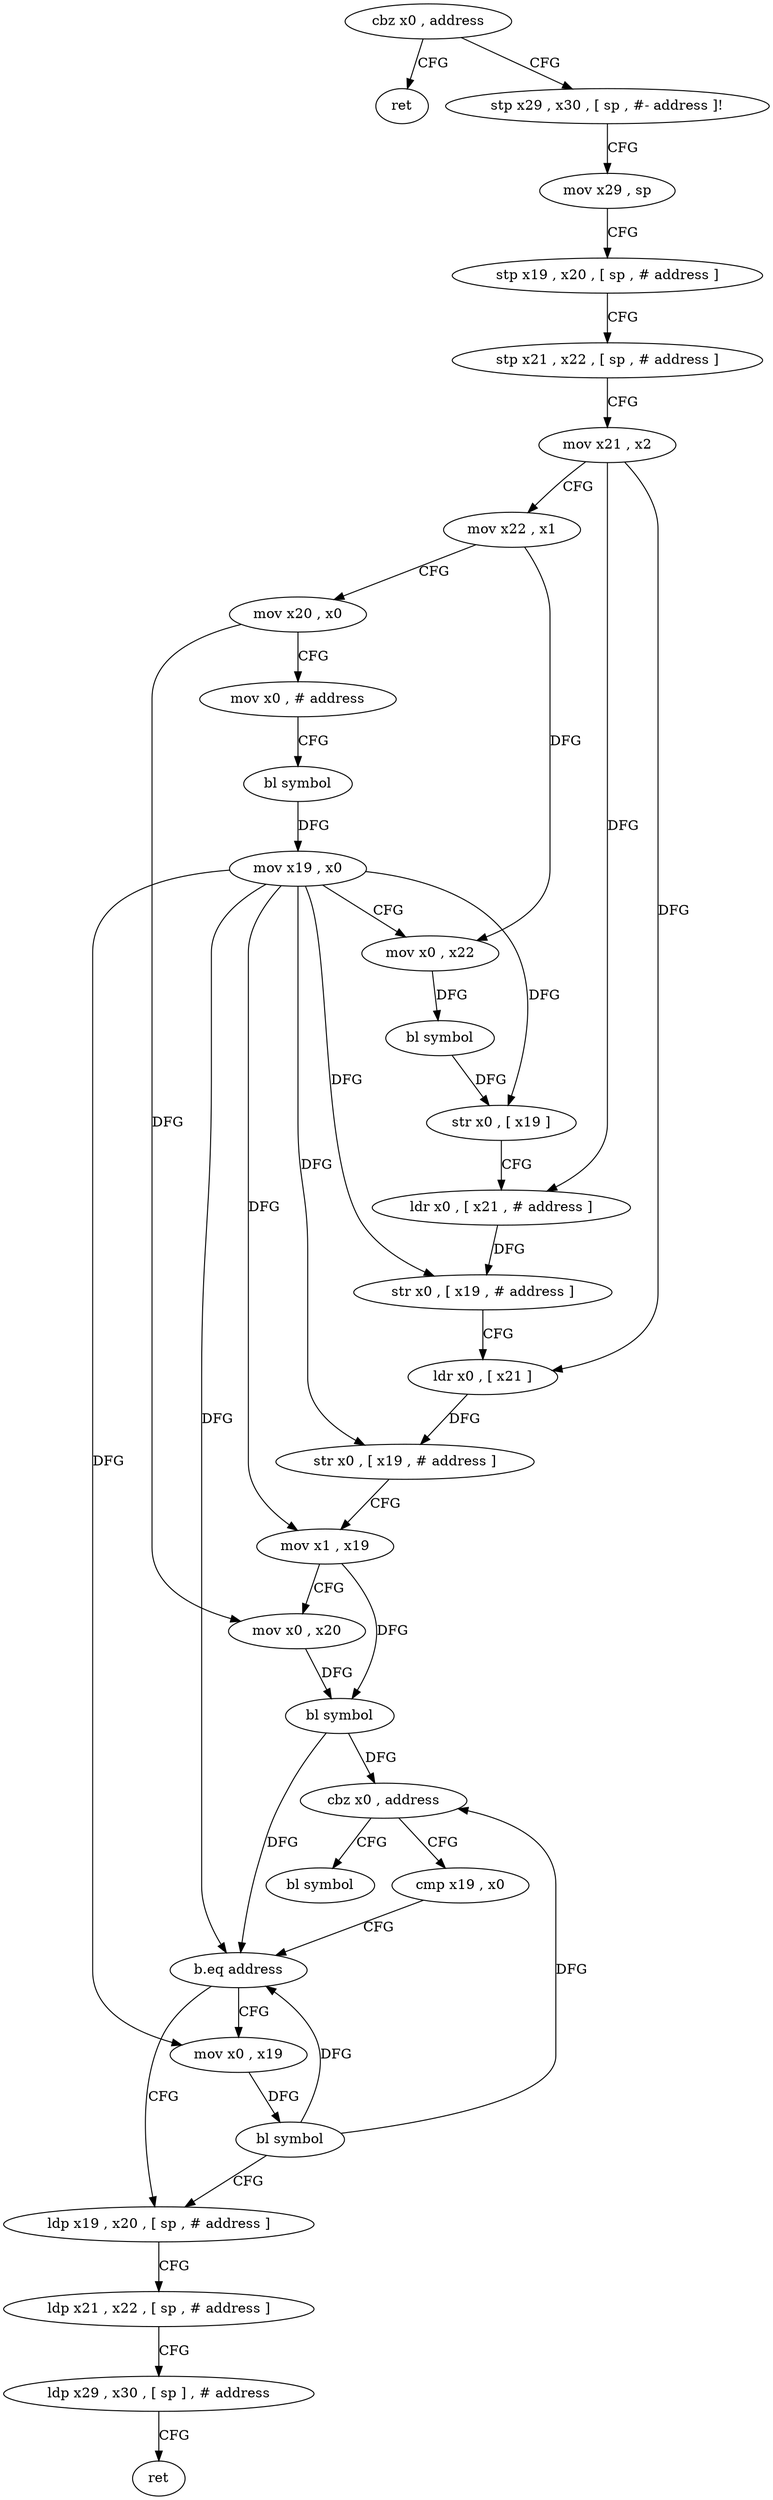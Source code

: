 digraph "func" {
"167524" [label = "cbz x0 , address" ]
"167648" [label = "ret" ]
"167528" [label = "stp x29 , x30 , [ sp , #- address ]!" ]
"167532" [label = "mov x29 , sp" ]
"167536" [label = "stp x19 , x20 , [ sp , # address ]" ]
"167540" [label = "stp x21 , x22 , [ sp , # address ]" ]
"167544" [label = "mov x21 , x2" ]
"167548" [label = "mov x22 , x1" ]
"167552" [label = "mov x20 , x0" ]
"167556" [label = "mov x0 , # address" ]
"167560" [label = "bl symbol" ]
"167564" [label = "mov x19 , x0" ]
"167568" [label = "mov x0 , x22" ]
"167572" [label = "bl symbol" ]
"167576" [label = "str x0 , [ x19 ]" ]
"167580" [label = "ldr x0 , [ x21 , # address ]" ]
"167584" [label = "str x0 , [ x19 , # address ]" ]
"167588" [label = "ldr x0 , [ x21 ]" ]
"167592" [label = "str x0 , [ x19 , # address ]" ]
"167596" [label = "mov x1 , x19" ]
"167600" [label = "mov x0 , x20" ]
"167604" [label = "bl symbol" ]
"167608" [label = "cbz x0 , address" ]
"167644" [label = "bl symbol" ]
"167612" [label = "cmp x19 , x0" ]
"167616" [label = "b.eq address" ]
"167628" [label = "ldp x19 , x20 , [ sp , # address ]" ]
"167620" [label = "mov x0 , x19" ]
"167632" [label = "ldp x21 , x22 , [ sp , # address ]" ]
"167636" [label = "ldp x29 , x30 , [ sp ] , # address" ]
"167640" [label = "ret" ]
"167624" [label = "bl symbol" ]
"167524" -> "167648" [ label = "CFG" ]
"167524" -> "167528" [ label = "CFG" ]
"167528" -> "167532" [ label = "CFG" ]
"167532" -> "167536" [ label = "CFG" ]
"167536" -> "167540" [ label = "CFG" ]
"167540" -> "167544" [ label = "CFG" ]
"167544" -> "167548" [ label = "CFG" ]
"167544" -> "167580" [ label = "DFG" ]
"167544" -> "167588" [ label = "DFG" ]
"167548" -> "167552" [ label = "CFG" ]
"167548" -> "167568" [ label = "DFG" ]
"167552" -> "167556" [ label = "CFG" ]
"167552" -> "167600" [ label = "DFG" ]
"167556" -> "167560" [ label = "CFG" ]
"167560" -> "167564" [ label = "DFG" ]
"167564" -> "167568" [ label = "CFG" ]
"167564" -> "167576" [ label = "DFG" ]
"167564" -> "167584" [ label = "DFG" ]
"167564" -> "167592" [ label = "DFG" ]
"167564" -> "167596" [ label = "DFG" ]
"167564" -> "167616" [ label = "DFG" ]
"167564" -> "167620" [ label = "DFG" ]
"167568" -> "167572" [ label = "DFG" ]
"167572" -> "167576" [ label = "DFG" ]
"167576" -> "167580" [ label = "CFG" ]
"167580" -> "167584" [ label = "DFG" ]
"167584" -> "167588" [ label = "CFG" ]
"167588" -> "167592" [ label = "DFG" ]
"167592" -> "167596" [ label = "CFG" ]
"167596" -> "167600" [ label = "CFG" ]
"167596" -> "167604" [ label = "DFG" ]
"167600" -> "167604" [ label = "DFG" ]
"167604" -> "167608" [ label = "DFG" ]
"167604" -> "167616" [ label = "DFG" ]
"167608" -> "167644" [ label = "CFG" ]
"167608" -> "167612" [ label = "CFG" ]
"167612" -> "167616" [ label = "CFG" ]
"167616" -> "167628" [ label = "CFG" ]
"167616" -> "167620" [ label = "CFG" ]
"167628" -> "167632" [ label = "CFG" ]
"167620" -> "167624" [ label = "DFG" ]
"167632" -> "167636" [ label = "CFG" ]
"167636" -> "167640" [ label = "CFG" ]
"167624" -> "167628" [ label = "CFG" ]
"167624" -> "167608" [ label = "DFG" ]
"167624" -> "167616" [ label = "DFG" ]
}
